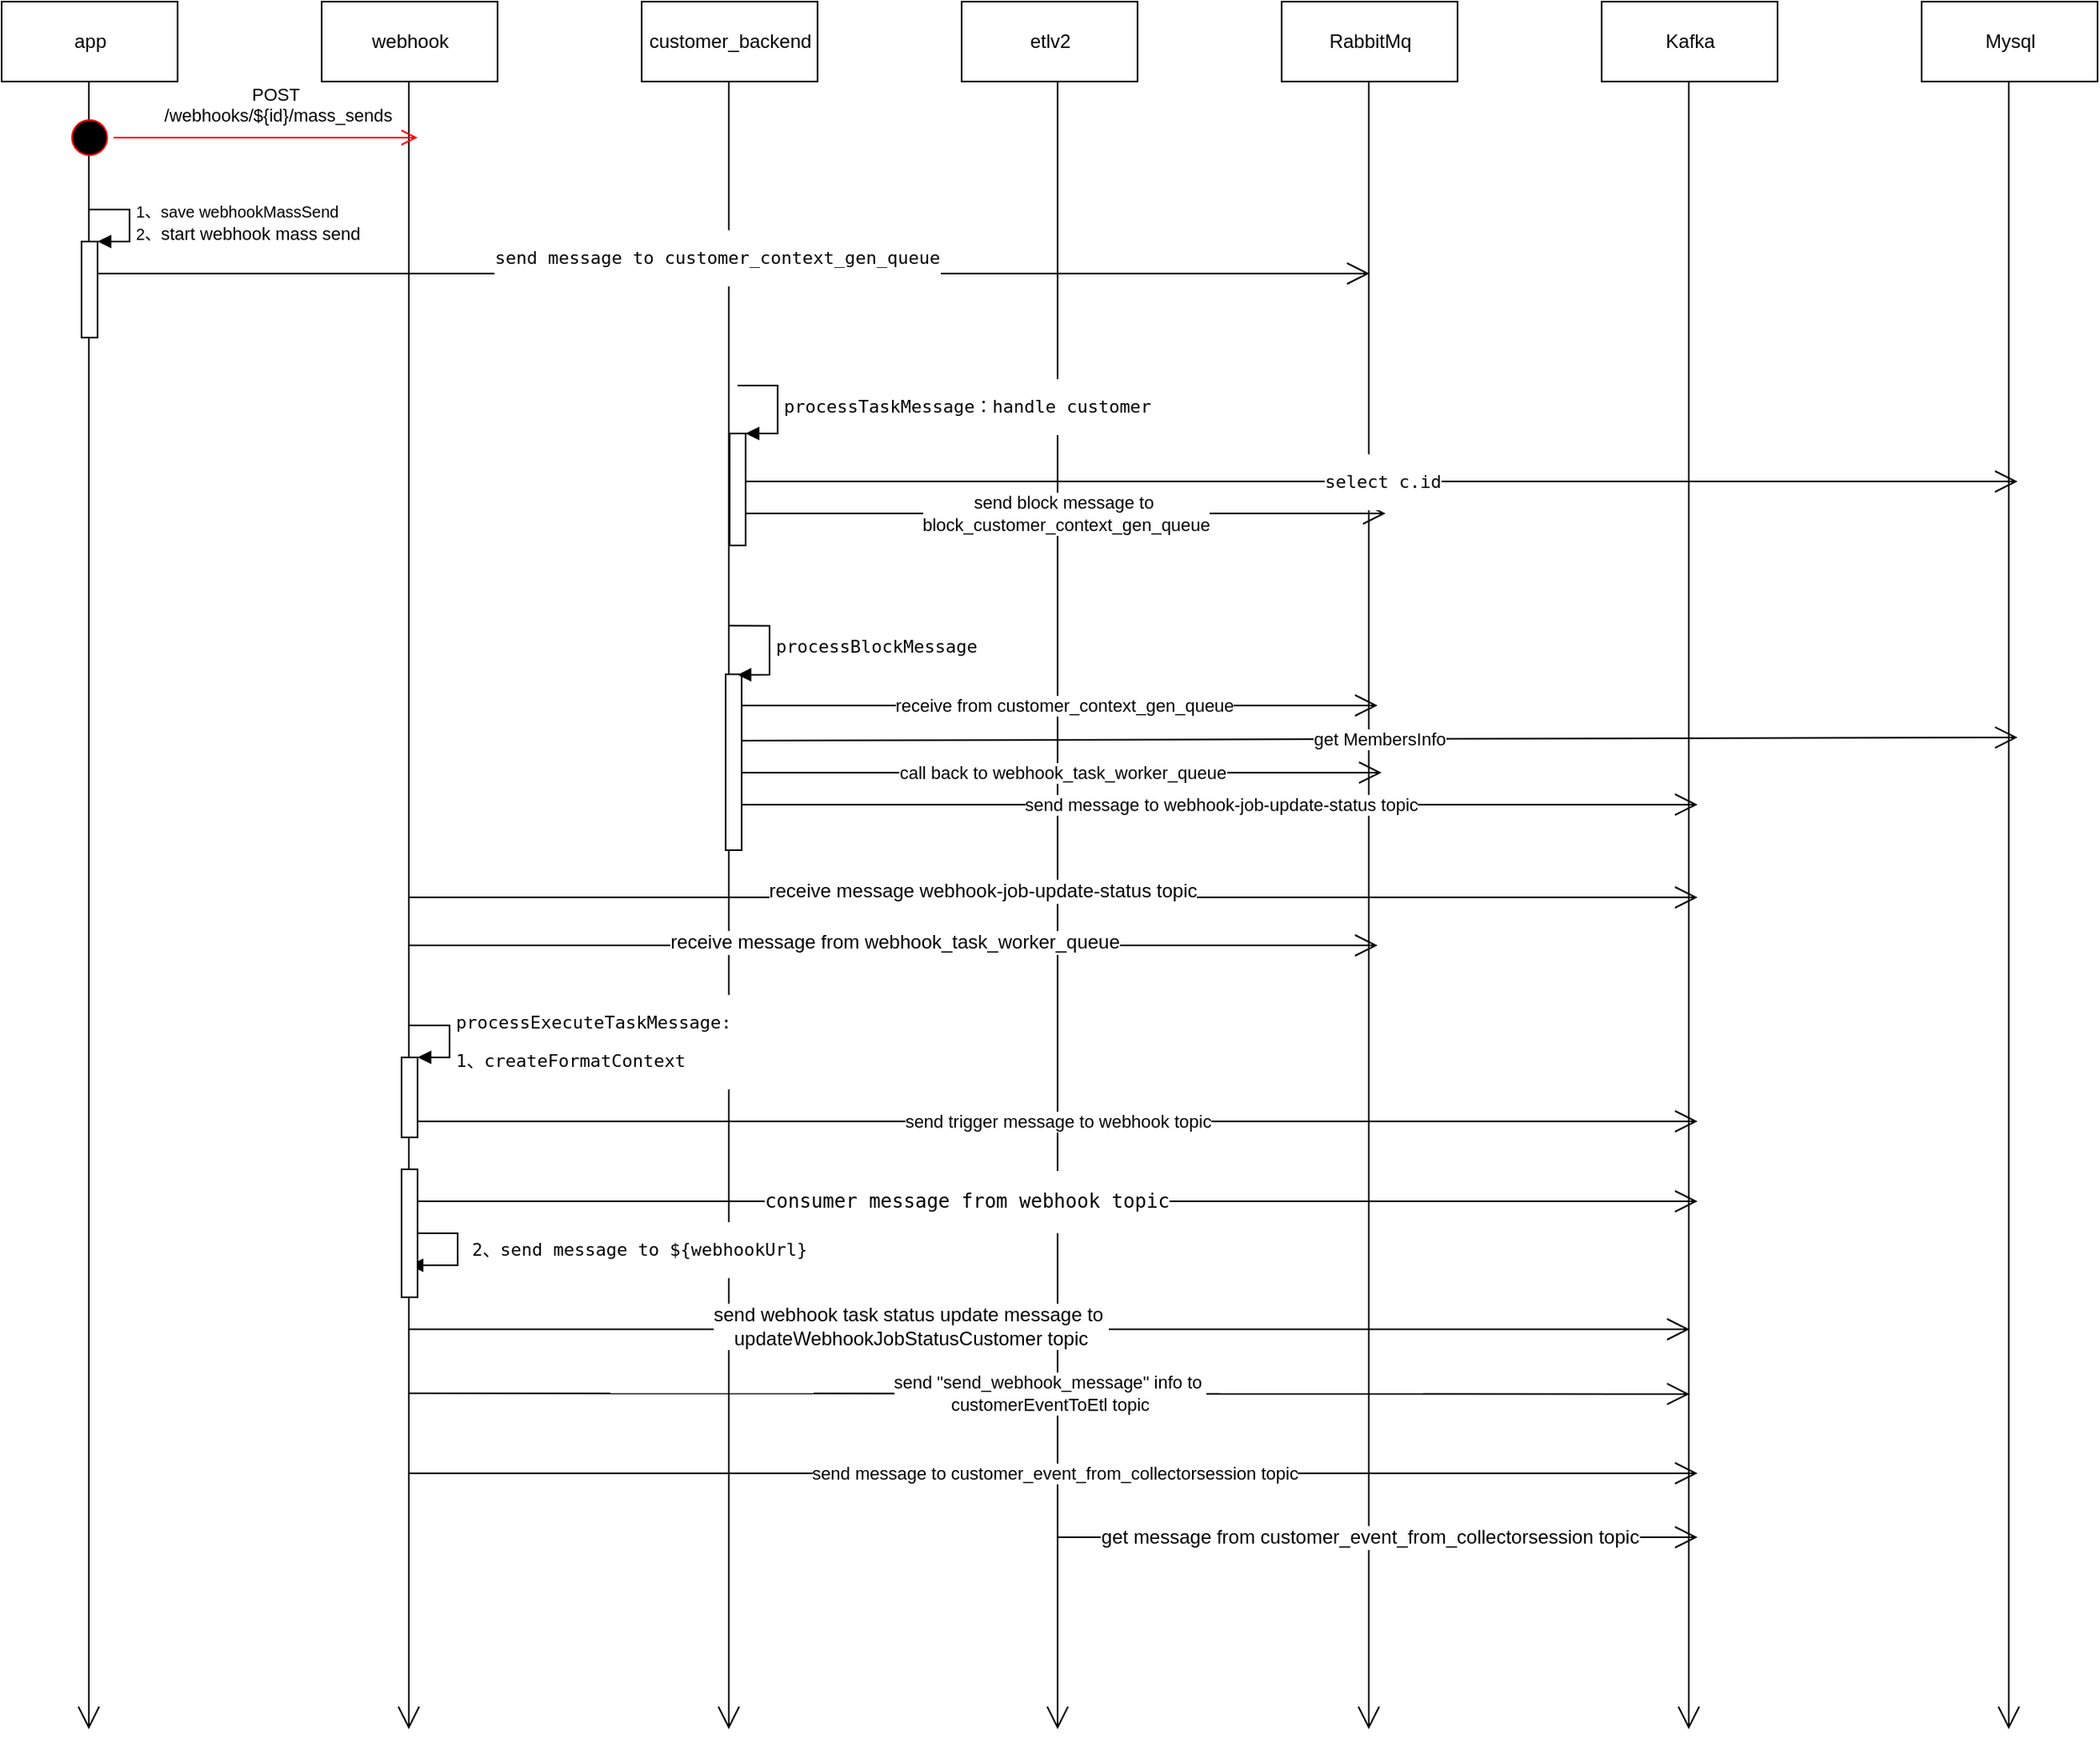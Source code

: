 <mxfile version="10.7.5" type="github"><diagram id="jZxpsx9qzinI9NwO2wgO" name="Page-1"><mxGraphModel dx="2593" dy="1339" grid="1" gridSize="10" guides="1" tooltips="1" connect="1" arrows="1" fold="1" page="1" pageScale="1" pageWidth="827" pageHeight="1169" math="0" shadow="0"><root><mxCell id="0"/><mxCell id="1" parent="0"/><mxCell id="Wi5r_eZwRhoQPLfoMXNc-2" value="app" style="html=1;" parent="1" vertex="1"><mxGeometry x="40" y="40" width="110" height="50" as="geometry"/></mxCell><mxCell id="Wi5r_eZwRhoQPLfoMXNc-12" value="" style="endArrow=open;endFill=1;endSize=12;html=1;" parent="1" edge="1"><mxGeometry width="160" relative="1" as="geometry"><mxPoint x="94.5" y="90" as="sourcePoint"/><mxPoint x="94.5" y="1120" as="targetPoint"/></mxGeometry></mxCell><mxCell id="Wi5r_eZwRhoQPLfoMXNc-14" value="webhook" style="html=1;" parent="1" vertex="1"><mxGeometry x="240" y="40" width="110" height="50" as="geometry"/></mxCell><mxCell id="Wi5r_eZwRhoQPLfoMXNc-15" value="" style="endArrow=open;endFill=1;endSize=12;html=1;" parent="1" edge="1"><mxGeometry width="160" relative="1" as="geometry"><mxPoint x="294.5" y="90" as="sourcePoint"/><mxPoint x="294.5" y="1120" as="targetPoint"/></mxGeometry></mxCell><mxCell id="Wi5r_eZwRhoQPLfoMXNc-16" value="customer_backend" style="html=1;" parent="1" vertex="1"><mxGeometry x="440" y="40" width="110" height="50" as="geometry"/></mxCell><mxCell id="Wi5r_eZwRhoQPLfoMXNc-17" value="" style="endArrow=open;endFill=1;endSize=12;html=1;" parent="1" edge="1"><mxGeometry width="160" relative="1" as="geometry"><mxPoint x="494.5" y="90" as="sourcePoint"/><mxPoint x="494.5" y="1120" as="targetPoint"/></mxGeometry></mxCell><mxCell id="Wi5r_eZwRhoQPLfoMXNc-29" value="Kafka" style="html=1;" parent="1" vertex="1"><mxGeometry x="1040" y="40" width="110" height="50" as="geometry"/></mxCell><mxCell id="Wi5r_eZwRhoQPLfoMXNc-30" value="" style="endArrow=open;endFill=1;endSize=12;html=1;" parent="1" edge="1"><mxGeometry width="160" relative="1" as="geometry"><mxPoint x="1094.5" y="90" as="sourcePoint"/><mxPoint x="1094.5" y="1120" as="targetPoint"/></mxGeometry></mxCell><mxCell id="Wi5r_eZwRhoQPLfoMXNc-31" value="RabbitMq" style="html=1;" parent="1" vertex="1"><mxGeometry x="840" y="40" width="110" height="50" as="geometry"/></mxCell><mxCell id="Wi5r_eZwRhoQPLfoMXNc-32" value="" style="endArrow=open;endFill=1;endSize=12;html=1;" parent="1" edge="1"><mxGeometry width="160" relative="1" as="geometry"><mxPoint x="894.5" y="90" as="sourcePoint"/><mxPoint x="894.5" y="1120" as="targetPoint"/></mxGeometry></mxCell><mxCell id="Wi5r_eZwRhoQPLfoMXNc-33" value="etlv2" style="html=1;" parent="1" vertex="1"><mxGeometry x="640" y="40" width="110" height="50" as="geometry"/></mxCell><mxCell id="Wi5r_eZwRhoQPLfoMXNc-34" value="" style="endArrow=open;endFill=1;endSize=12;html=1;" parent="1" edge="1"><mxGeometry width="160" relative="1" as="geometry"><mxPoint x="700" y="90" as="sourcePoint"/><mxPoint x="700" y="1120" as="targetPoint"/></mxGeometry></mxCell><mxCell id="ds5qbPQTbc52qQf0HR4W-1" value="" style="ellipse;html=1;shape=startState;fillColor=#000000;strokeColor=#ff0000;" vertex="1" parent="1"><mxGeometry x="80" y="110" width="30" height="30" as="geometry"/></mxCell><mxCell id="ds5qbPQTbc52qQf0HR4W-2" value="&lt;span&gt;POST&lt;br&gt;&amp;nbsp;/webhooks/${id}/mass_sends&lt;/span&gt;" style="edgeStyle=orthogonalEdgeStyle;html=1;verticalAlign=bottom;endArrow=open;endSize=8;strokeColor=#ff0000;" edge="1" source="ds5qbPQTbc52qQf0HR4W-1" parent="1"><mxGeometry x="0.067" y="5" relative="1" as="geometry"><mxPoint x="300" y="125" as="targetPoint"/><mxPoint as="offset"/></mxGeometry></mxCell><mxCell id="ds5qbPQTbc52qQf0HR4W-3" value="" style="html=1;points=[];perimeter=orthogonalPerimeter;" vertex="1" parent="1"><mxGeometry x="90" y="190" width="10" height="60" as="geometry"/></mxCell><mxCell id="ds5qbPQTbc52qQf0HR4W-4" value="&lt;font style=&quot;font-size: 10px&quot;&gt;1、save webhookMassSend&lt;br&gt;2、&lt;/font&gt;&lt;span&gt;start webhook mass send&lt;/span&gt;" style="edgeStyle=orthogonalEdgeStyle;html=1;align=left;spacingLeft=2;endArrow=block;rounded=0;entryX=1;entryY=0;" edge="1" target="ds5qbPQTbc52qQf0HR4W-3" parent="1"><mxGeometry relative="1" as="geometry"><mxPoint x="95" y="170" as="sourcePoint"/><Array as="points"><mxPoint x="120" y="170"/></Array></mxGeometry></mxCell><mxCell id="ds5qbPQTbc52qQf0HR4W-5" value="Mysql" style="html=1;" vertex="1" parent="1"><mxGeometry x="1240" y="40" width="110" height="50" as="geometry"/></mxCell><mxCell id="ds5qbPQTbc52qQf0HR4W-6" value="" style="endArrow=open;endFill=1;endSize=12;html=1;" edge="1" parent="1"><mxGeometry width="160" relative="1" as="geometry"><mxPoint x="1294.5" y="90" as="sourcePoint"/><mxPoint x="1294.5" y="1120" as="targetPoint"/></mxGeometry></mxCell><mxCell id="ds5qbPQTbc52qQf0HR4W-7" value="&lt;pre&gt;&lt;span&gt;send message to &lt;/span&gt;customer_context_gen_queue&lt;/pre&gt;" style="endArrow=open;endFill=1;endSize=12;html=1;" edge="1" parent="1"><mxGeometry x="-0.025" y="10" width="160" relative="1" as="geometry"><mxPoint x="100" y="210" as="sourcePoint"/><mxPoint x="895" y="210" as="targetPoint"/><mxPoint x="-1" as="offset"/></mxGeometry></mxCell><mxCell id="ds5qbPQTbc52qQf0HR4W-8" value="receive from&amp;nbsp;&lt;span&gt;customer_context_gen_queue&lt;/span&gt;" style="endArrow=open;endFill=1;endSize=12;html=1;" edge="1" parent="1"><mxGeometry x="0.012" width="160" relative="1" as="geometry"><mxPoint x="502.5" y="480" as="sourcePoint"/><mxPoint x="900" y="480" as="targetPoint"/><mxPoint as="offset"/></mxGeometry></mxCell><mxCell id="ds5qbPQTbc52qQf0HR4W-11" value="" style="html=1;points=[];perimeter=orthogonalPerimeter;" vertex="1" parent="1"><mxGeometry x="495" y="310" width="10" height="70" as="geometry"/></mxCell><mxCell id="ds5qbPQTbc52qQf0HR4W-12" value="&lt;pre&gt;&lt;span&gt;processTaskMessage：&lt;/span&gt;handle customer&lt;/pre&gt;" style="edgeStyle=orthogonalEdgeStyle;html=1;align=left;spacingLeft=2;endArrow=block;rounded=0;entryX=1;entryY=0;" edge="1" target="ds5qbPQTbc52qQf0HR4W-11" parent="1"><mxGeometry relative="1" as="geometry"><mxPoint x="500" y="280" as="sourcePoint"/><Array as="points"><mxPoint x="525" y="280"/></Array></mxGeometry></mxCell><mxCell id="ds5qbPQTbc52qQf0HR4W-13" value="send block message to&amp;nbsp;&lt;br&gt;&lt;span&gt;block_customer_context_gen_queue&lt;/span&gt;" style="endArrow=open;endFill=1;endSize=12;html=1;" edge="1" parent="1"><mxGeometry width="160" relative="1" as="geometry"><mxPoint x="505" y="360" as="sourcePoint"/><mxPoint x="905" y="360" as="targetPoint"/></mxGeometry></mxCell><mxCell id="ds5qbPQTbc52qQf0HR4W-14" value="&lt;pre&gt;&lt;span&gt;select c.id&lt;/span&gt;&lt;/pre&gt;" style="endArrow=open;endFill=1;endSize=12;html=1;" edge="1" parent="1"><mxGeometry width="160" relative="1" as="geometry"><mxPoint x="505" y="340" as="sourcePoint"/><mxPoint x="1300" y="340" as="targetPoint"/></mxGeometry></mxCell><mxCell id="ds5qbPQTbc52qQf0HR4W-22" value="" style="html=1;points=[];perimeter=orthogonalPerimeter;" vertex="1" parent="1"><mxGeometry x="492.5" y="460.5" width="10" height="110" as="geometry"/></mxCell><mxCell id="ds5qbPQTbc52qQf0HR4W-24" value="get&amp;nbsp;&lt;span&gt;MembersInfo&lt;/span&gt;" style="endArrow=open;endFill=1;endSize=12;html=1;" edge="1" parent="1"><mxGeometry width="160" relative="1" as="geometry"><mxPoint x="502.5" y="502" as="sourcePoint"/><mxPoint x="1300" y="500" as="targetPoint"/></mxGeometry></mxCell><mxCell id="ds5qbPQTbc52qQf0HR4W-25" value="call back to&amp;nbsp;&lt;span&gt;webhook_task_worker_queue&lt;/span&gt;&lt;br&gt;" style="endArrow=open;endFill=1;endSize=12;html=1;" edge="1" parent="1"><mxGeometry width="160" relative="1" as="geometry"><mxPoint x="502.5" y="522" as="sourcePoint"/><mxPoint x="902.5" y="522" as="targetPoint"/></mxGeometry></mxCell><mxCell id="ds5qbPQTbc52qQf0HR4W-28" value="send message to&amp;nbsp;&lt;span&gt;webhook-job-update-status topic&lt;/span&gt;" style="endArrow=open;endFill=1;endSize=12;html=1;" edge="1" parent="1"><mxGeometry width="160" relative="1" as="geometry"><mxPoint x="502.5" y="542" as="sourcePoint"/><mxPoint x="1100" y="542" as="targetPoint"/></mxGeometry></mxCell><mxCell id="ds5qbPQTbc52qQf0HR4W-34" value="&lt;pre&gt;&lt;pre&gt;processBlockMessage&lt;/pre&gt;&lt;/pre&gt;" style="edgeStyle=orthogonalEdgeStyle;html=1;align=left;spacingLeft=2;endArrow=block;rounded=0;entryX=1;entryY=0;" edge="1" parent="1"><mxGeometry relative="1" as="geometry"><mxPoint x="494.667" y="430.167" as="sourcePoint"/><Array as="points"><mxPoint x="520" y="430.5"/></Array><mxPoint x="500" y="460.833" as="targetPoint"/></mxGeometry></mxCell><mxCell id="ds5qbPQTbc52qQf0HR4W-35" value="" style="endArrow=open;endFill=1;endSize=12;html=1;" edge="1" parent="1"><mxGeometry width="160" relative="1" as="geometry"><mxPoint x="295" y="630" as="sourcePoint"/><mxPoint x="900" y="630" as="targetPoint"/></mxGeometry></mxCell><mxCell id="ds5qbPQTbc52qQf0HR4W-36" value="receive message from&amp;nbsp;&lt;span&gt;webhook_task_worker_queue&lt;/span&gt;" style="text;html=1;resizable=0;points=[];align=center;verticalAlign=middle;labelBackgroundColor=#ffffff;" vertex="1" connectable="0" parent="ds5qbPQTbc52qQf0HR4W-35"><mxGeometry x="0.002" y="2" relative="1" as="geometry"><mxPoint as="offset"/></mxGeometry></mxCell><mxCell id="ds5qbPQTbc52qQf0HR4W-45" value="send message to&amp;nbsp;&lt;span&gt;customer_event_from_collectorsession topic&lt;/span&gt;&lt;br&gt;" style="endArrow=open;endFill=1;endSize=12;html=1;" edge="1" parent="1"><mxGeometry width="160" relative="1" as="geometry"><mxPoint x="295" y="960" as="sourcePoint"/><mxPoint x="1100" y="960" as="targetPoint"/></mxGeometry></mxCell><mxCell id="ds5qbPQTbc52qQf0HR4W-47" value="" style="endArrow=open;endFill=1;endSize=12;html=1;" edge="1" parent="1"><mxGeometry width="160" relative="1" as="geometry"><mxPoint x="295" y="600" as="sourcePoint"/><mxPoint x="1100" y="600" as="targetPoint"/></mxGeometry></mxCell><mxCell id="ds5qbPQTbc52qQf0HR4W-49" value="&lt;span&gt;receive message webhook-job-update-status topic&lt;/span&gt;" style="text;html=1;resizable=0;points=[];align=center;verticalAlign=middle;labelBackgroundColor=#ffffff;" vertex="1" connectable="0" parent="ds5qbPQTbc52qQf0HR4W-47"><mxGeometry x="-0.114" y="4" relative="1" as="geometry"><mxPoint x="1" as="offset"/></mxGeometry></mxCell><mxCell id="ds5qbPQTbc52qQf0HR4W-59" value="send &quot;&lt;span&gt;send_webhook_message&lt;/span&gt;&quot; info to&amp;nbsp;&lt;br&gt;customerEventToEtl topic&lt;br&gt;" style="endArrow=open;endFill=1;endSize=12;html=1;" edge="1" parent="1"><mxGeometry width="160" relative="1" as="geometry"><mxPoint x="295" y="910" as="sourcePoint"/><mxPoint x="1095" y="910.5" as="targetPoint"/></mxGeometry></mxCell><mxCell id="ds5qbPQTbc52qQf0HR4W-60" value="" style="endArrow=open;endFill=1;endSize=12;html=1;" edge="1" parent="1"><mxGeometry width="160" relative="1" as="geometry"><mxPoint x="295" y="870" as="sourcePoint"/><mxPoint x="1095" y="870" as="targetPoint"/></mxGeometry></mxCell><mxCell id="ds5qbPQTbc52qQf0HR4W-61" value="send&amp;nbsp;&lt;span&gt;webhook task status update message to&amp;nbsp;&lt;br&gt;&lt;/span&gt;updateWebhookJobStatusCustomer topic&lt;span&gt;&lt;br&gt;&lt;/span&gt;" style="text;html=1;resizable=0;points=[];align=center;verticalAlign=middle;labelBackgroundColor=#ffffff;" vertex="1" connectable="0" parent="ds5qbPQTbc52qQf0HR4W-60"><mxGeometry x="-0.217" y="2" relative="1" as="geometry"><mxPoint as="offset"/></mxGeometry></mxCell><mxCell id="ds5qbPQTbc52qQf0HR4W-62" value="" style="html=1;points=[];perimeter=orthogonalPerimeter;" vertex="1" parent="1"><mxGeometry x="290" y="700" width="10" height="50" as="geometry"/></mxCell><mxCell id="ds5qbPQTbc52qQf0HR4W-63" value="&lt;pre&gt;processExecuteTaskMessage:&lt;/pre&gt;&lt;pre&gt;1、createFormatContext&lt;/pre&gt;" style="edgeStyle=orthogonalEdgeStyle;html=1;align=left;spacingLeft=2;endArrow=block;rounded=0;entryX=1;entryY=0;" edge="1" target="ds5qbPQTbc52qQf0HR4W-62" parent="1"><mxGeometry x="0.077" relative="1" as="geometry"><mxPoint x="295" y="680" as="sourcePoint"/><Array as="points"><mxPoint x="320" y="680"/></Array><mxPoint as="offset"/></mxGeometry></mxCell><mxCell id="ds5qbPQTbc52qQf0HR4W-64" value="send trigger message to webhook topic" style="endArrow=open;endFill=1;endSize=12;html=1;" edge="1" parent="1"><mxGeometry width="160" relative="1" as="geometry"><mxPoint x="300" y="740" as="sourcePoint"/><mxPoint x="1100" y="740" as="targetPoint"/></mxGeometry></mxCell><mxCell id="ds5qbPQTbc52qQf0HR4W-69" value="&lt;pre&gt;2、send message to ${webhookUrl}&lt;/pre&gt;" style="edgeStyle=orthogonalEdgeStyle;html=1;align=left;spacingLeft=2;endArrow=block;rounded=0;exitX=0.99;exitY=0.132;exitDx=0;exitDy=0;exitPerimeter=0;" edge="1" parent="1" source="ds5qbPQTbc52qQf0HR4W-71"><mxGeometry x="0.231" y="5" relative="1" as="geometry"><mxPoint x="301" y="800" as="sourcePoint"/><Array as="points"><mxPoint x="300" y="810"/><mxPoint x="325" y="810"/><mxPoint x="325" y="830"/></Array><mxPoint x="295" y="830" as="targetPoint"/><mxPoint as="offset"/></mxGeometry></mxCell><mxCell id="ds5qbPQTbc52qQf0HR4W-71" value="" style="html=1;points=[];perimeter=orthogonalPerimeter;" vertex="1" parent="1"><mxGeometry x="290" y="770" width="10" height="80" as="geometry"/></mxCell><mxCell id="ds5qbPQTbc52qQf0HR4W-72" value="" style="endArrow=open;endFill=1;endSize=12;html=1;" edge="1" parent="1"><mxGeometry width="160" relative="1" as="geometry"><mxPoint x="300" y="790" as="sourcePoint"/><mxPoint x="1100" y="790" as="targetPoint"/></mxGeometry></mxCell><mxCell id="ds5qbPQTbc52qQf0HR4W-73" value="&lt;pre&gt;consumer message from webhook topic&lt;/pre&gt;" style="text;html=1;resizable=0;points=[];align=center;verticalAlign=middle;labelBackgroundColor=#ffffff;" vertex="1" connectable="0" parent="ds5qbPQTbc52qQf0HR4W-72"><mxGeometry x="-0.142" relative="1" as="geometry"><mxPoint as="offset"/></mxGeometry></mxCell><mxCell id="ds5qbPQTbc52qQf0HR4W-74" value="" style="endArrow=open;endFill=1;endSize=12;html=1;" edge="1" parent="1"><mxGeometry width="160" relative="1" as="geometry"><mxPoint x="700" y="1000" as="sourcePoint"/><mxPoint x="1100" y="1000" as="targetPoint"/></mxGeometry></mxCell><mxCell id="ds5qbPQTbc52qQf0HR4W-75" value="get message from&amp;nbsp;&lt;span&gt;customer_event_from_collectorsession topic&lt;/span&gt;" style="text;html=1;resizable=0;points=[];align=center;verticalAlign=middle;labelBackgroundColor=#ffffff;" vertex="1" connectable="0" parent="ds5qbPQTbc52qQf0HR4W-74"><mxGeometry x="-0.201" y="-1" relative="1" as="geometry"><mxPoint x="35" y="-1" as="offset"/></mxGeometry></mxCell></root></mxGraphModel></diagram></mxfile>